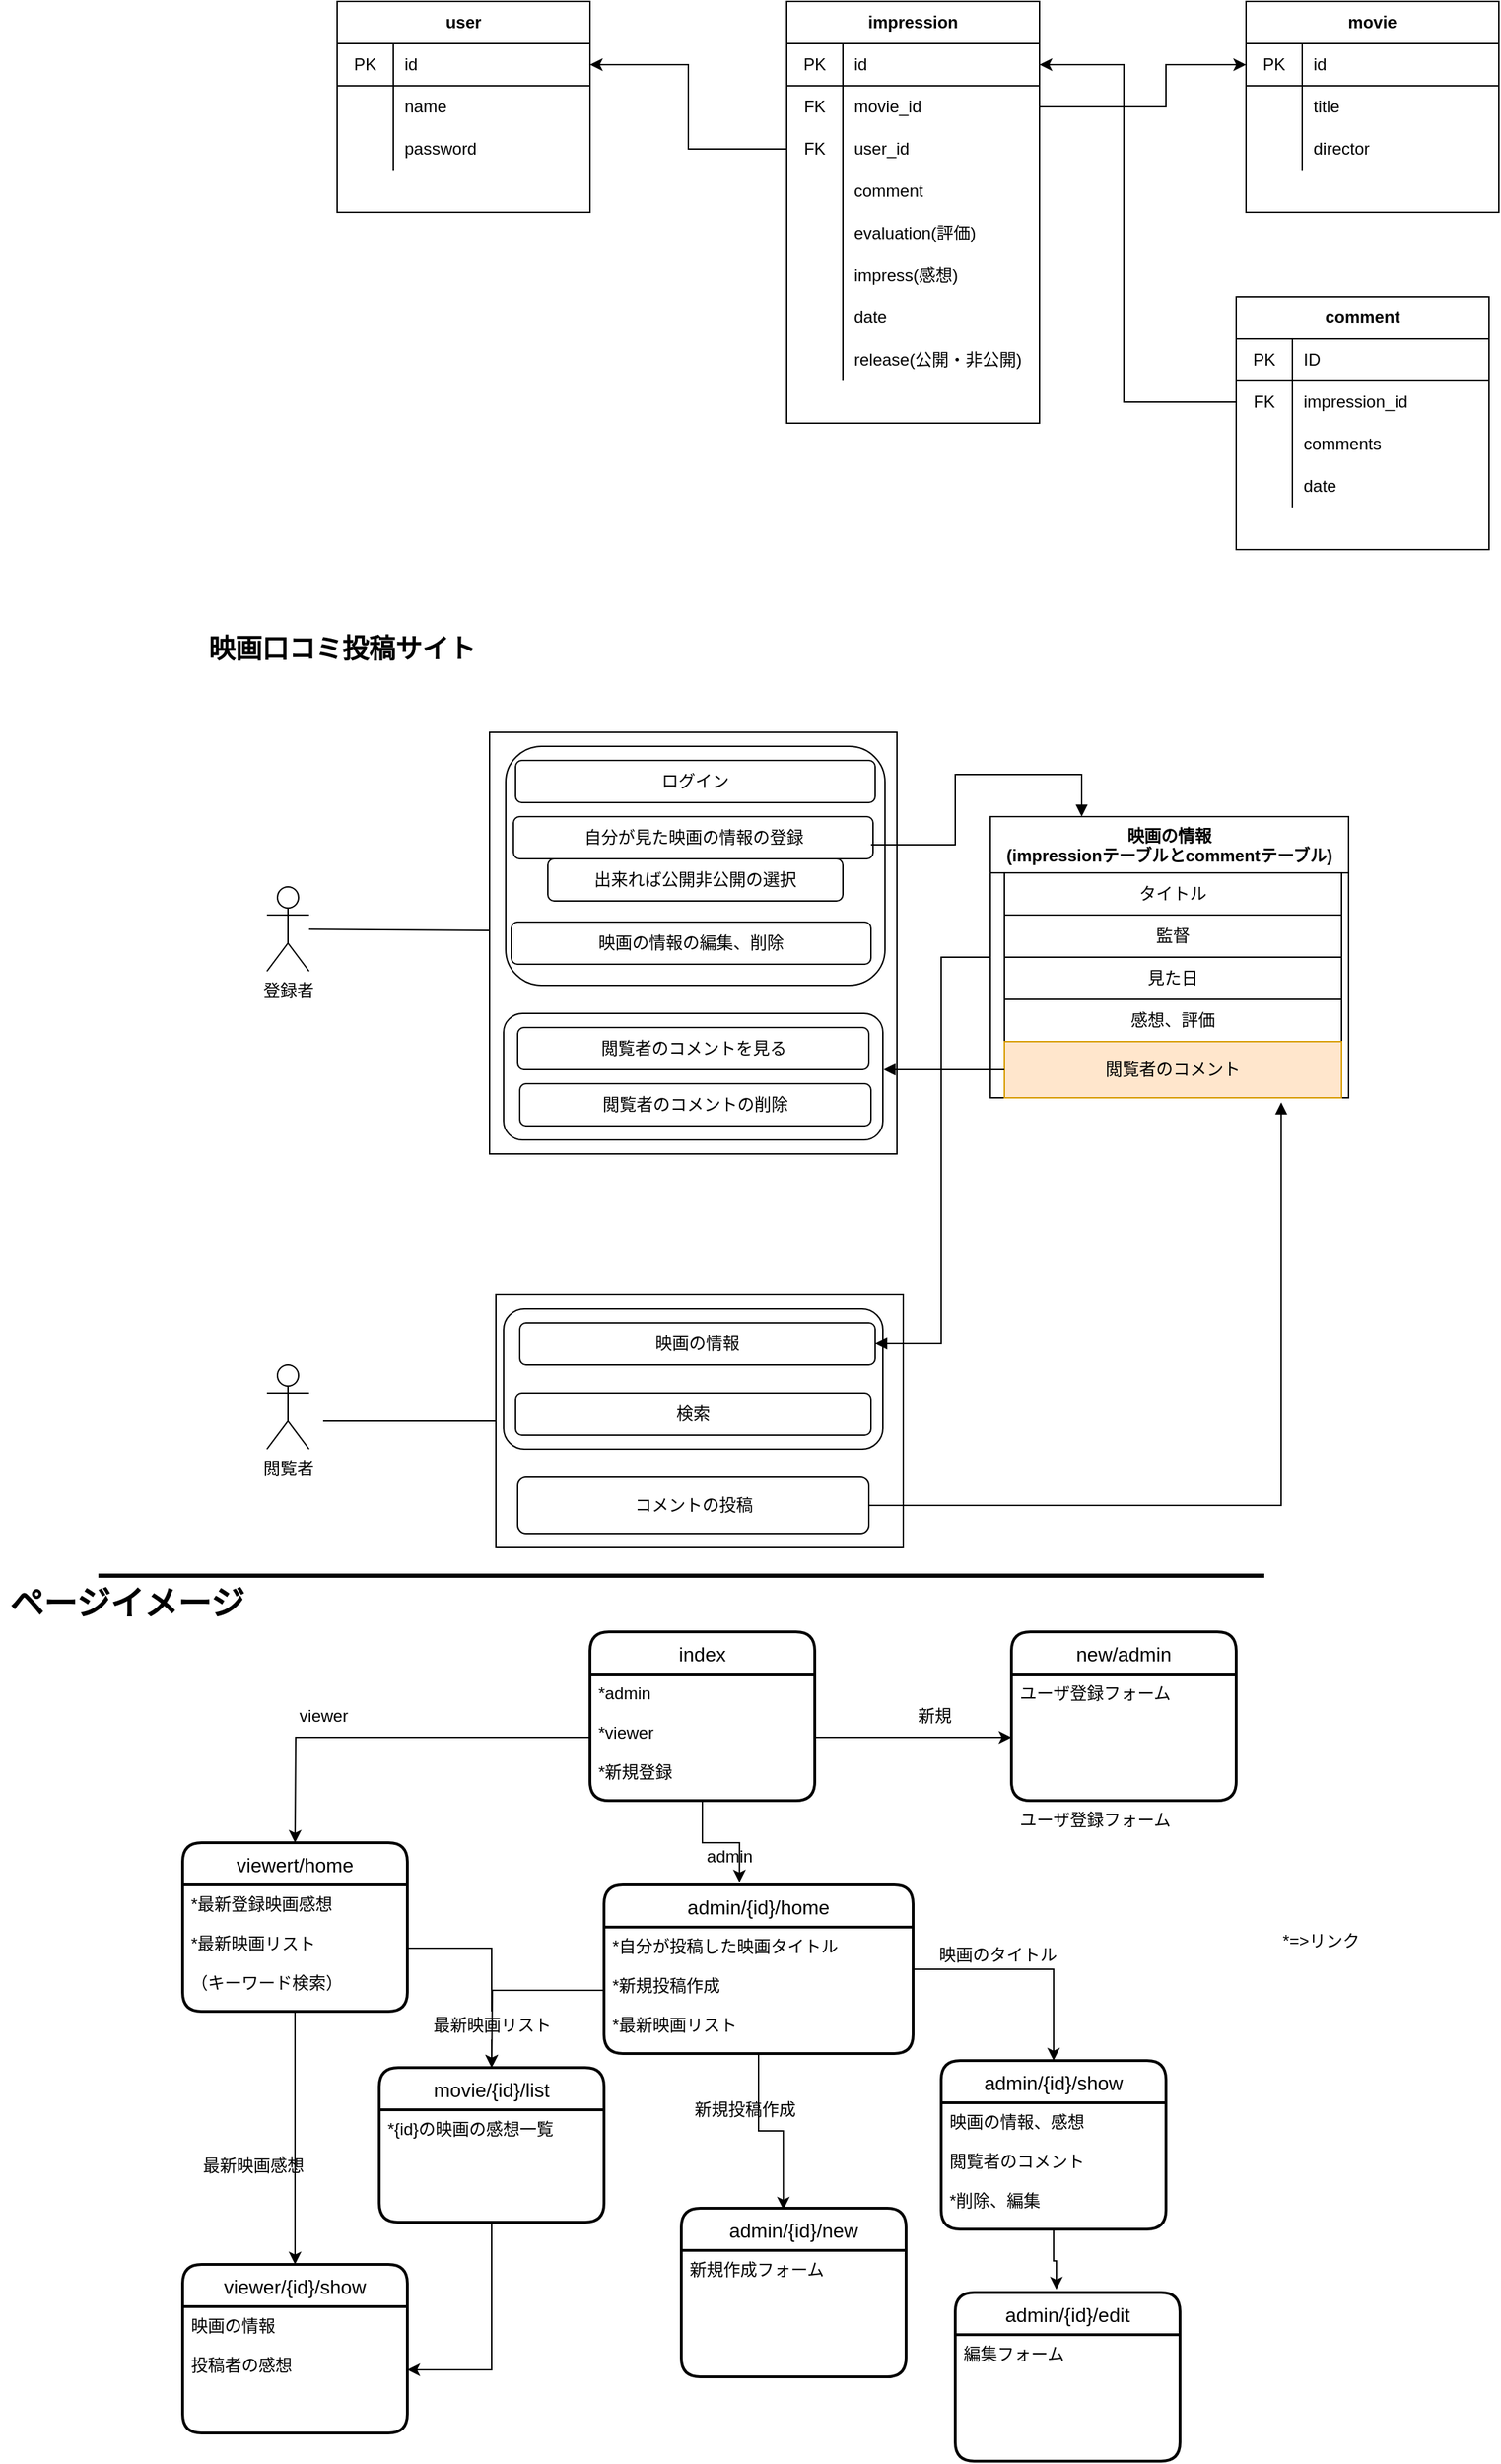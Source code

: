 <mxfile version="14.6.13" type="device"><diagram id="dRJ3aOqDHcmL_pgoyLtb" name="ページ1"><mxGraphModel dx="2314" dy="1913" grid="1" gridSize="17" guides="1" tooltips="1" connect="1" arrows="1" fold="1" page="1" pageScale="1" pageWidth="827" pageHeight="1169" math="0" shadow="0"><root><mxCell id="0"/><mxCell id="1" parent="0"/><mxCell id="r47eQAkNbSDI5EHbXHk8-38" style="edgeStyle=none;rounded=0;orthogonalLoop=1;jettySize=auto;html=1;exitX=0.25;exitY=0;exitDx=0;exitDy=0;endArrow=none;endFill=0;" parent="1" edge="1"><mxGeometry relative="1" as="geometry"><mxPoint x="350" y="280" as="sourcePoint"/><mxPoint x="350" y="280" as="targetPoint"/></mxGeometry></mxCell><mxCell id="r47eQAkNbSDI5EHbXHk8-39" style="edgeStyle=none;rounded=0;orthogonalLoop=1;jettySize=auto;html=1;entryX=0;entryY=0.47;entryDx=0;entryDy=0;entryPerimeter=0;endArrow=none;endFill=0;" parent="1" source="r47eQAkNbSDI5EHbXHk8-40" target="r47eQAkNbSDI5EHbXHk8-41" edge="1"><mxGeometry relative="1" as="geometry"/></mxCell><mxCell id="r47eQAkNbSDI5EHbXHk8-40" value="登録者" style="shape=umlActor;verticalLabelPosition=bottom;verticalAlign=top;html=1;outlineConnect=0;" parent="1" vertex="1"><mxGeometry x="120" y="-490" width="30" height="60" as="geometry"/></mxCell><mxCell id="r47eQAkNbSDI5EHbXHk8-41" value="" style="rounded=0;whiteSpace=wrap;html=1;" parent="1" vertex="1"><mxGeometry x="278.5" y="-600" width="290" height="300" as="geometry"/></mxCell><mxCell id="r47eQAkNbSDI5EHbXHk8-42" value="" style="rounded=1;whiteSpace=wrap;html=1;" parent="1" vertex="1"><mxGeometry x="290" y="-590" width="270" height="170" as="geometry"/></mxCell><mxCell id="r47eQAkNbSDI5EHbXHk8-43" value="ログイン" style="rounded=1;whiteSpace=wrap;html=1;" parent="1" vertex="1"><mxGeometry x="297" y="-580" width="256" height="30" as="geometry"/></mxCell><mxCell id="r47eQAkNbSDI5EHbXHk8-44" value="自分が見た映画の情報の登録" style="rounded=1;whiteSpace=wrap;html=1;" parent="1" vertex="1"><mxGeometry x="295.5" y="-540" width="256" height="30" as="geometry"/></mxCell><mxCell id="r47eQAkNbSDI5EHbXHk8-45" value="映画の情報の編集、削除" style="rounded=1;whiteSpace=wrap;html=1;" parent="1" vertex="1"><mxGeometry x="294" y="-465" width="256" height="30" as="geometry"/></mxCell><mxCell id="r47eQAkNbSDI5EHbXHk8-46" value="" style="rounded=1;whiteSpace=wrap;html=1;" parent="1" vertex="1"><mxGeometry x="288.5" y="-400" width="270" height="90" as="geometry"/></mxCell><mxCell id="r47eQAkNbSDI5EHbXHk8-47" value="閲覧者のコメントを見る" style="rounded=1;whiteSpace=wrap;html=1;" parent="1" vertex="1"><mxGeometry x="298.5" y="-390" width="250" height="30" as="geometry"/></mxCell><mxCell id="r47eQAkNbSDI5EHbXHk8-48" value="閲覧者のコメントの削除" style="rounded=1;whiteSpace=wrap;html=1;" parent="1" vertex="1"><mxGeometry x="300" y="-350" width="250" height="30" as="geometry"/></mxCell><mxCell id="r47eQAkNbSDI5EHbXHk8-49" value="&lt;span&gt;出来れば公開非公開の選択&lt;/span&gt;" style="rounded=1;whiteSpace=wrap;html=1;" parent="1" vertex="1"><mxGeometry x="320" y="-510" width="210" height="30" as="geometry"/></mxCell><mxCell id="r47eQAkNbSDI5EHbXHk8-50" value="閲覧者" style="shape=umlActor;verticalLabelPosition=bottom;verticalAlign=top;html=1;outlineConnect=0;" parent="1" vertex="1"><mxGeometry x="120" y="-150" width="30" height="60" as="geometry"/></mxCell><mxCell id="r47eQAkNbSDI5EHbXHk8-51" style="edgeStyle=none;rounded=0;orthogonalLoop=1;jettySize=auto;html=1;endArrow=none;endFill=0;" parent="1" source="r47eQAkNbSDI5EHbXHk8-52" edge="1"><mxGeometry relative="1" as="geometry"><mxPoint x="160" y="-110" as="targetPoint"/></mxGeometry></mxCell><mxCell id="r47eQAkNbSDI5EHbXHk8-52" value="" style="rounded=0;whiteSpace=wrap;html=1;" parent="1" vertex="1"><mxGeometry x="283" y="-200" width="290" height="180" as="geometry"/></mxCell><mxCell id="r47eQAkNbSDI5EHbXHk8-53" value="" style="rounded=1;whiteSpace=wrap;html=1;" parent="1" vertex="1"><mxGeometry x="288.5" y="-190" width="270" height="100" as="geometry"/></mxCell><mxCell id="r47eQAkNbSDI5EHbXHk8-54" value="映画の情報" style="rounded=1;whiteSpace=wrap;html=1;" parent="1" vertex="1"><mxGeometry x="300" y="-180" width="253" height="30" as="geometry"/></mxCell><mxCell id="r47eQAkNbSDI5EHbXHk8-55" value="検索" style="rounded=1;whiteSpace=wrap;html=1;" parent="1" vertex="1"><mxGeometry x="297" y="-130" width="253" height="30" as="geometry"/></mxCell><mxCell id="r47eQAkNbSDI5EHbXHk8-56" style="edgeStyle=orthogonalEdgeStyle;rounded=0;orthogonalLoop=1;jettySize=auto;html=1;entryX=0.821;entryY=1.08;entryDx=0;entryDy=0;entryPerimeter=0;endArrow=block;endFill=1;startArrow=none;startFill=0;" parent="1" source="r47eQAkNbSDI5EHbXHk8-57" target="r47eQAkNbSDI5EHbXHk8-66" edge="1"><mxGeometry relative="1" as="geometry"/></mxCell><mxCell id="r47eQAkNbSDI5EHbXHk8-57" value="コメントの投稿" style="rounded=1;whiteSpace=wrap;html=1;" parent="1" vertex="1"><mxGeometry x="298.5" y="-70" width="250" height="40" as="geometry"/></mxCell><mxCell id="r47eQAkNbSDI5EHbXHk8-58" style="edgeStyle=orthogonalEdgeStyle;rounded=0;orthogonalLoop=1;jettySize=auto;html=1;endArrow=none;endFill=0;startArrow=block;startFill=1;" parent="1" source="r47eQAkNbSDI5EHbXHk8-60" edge="1"><mxGeometry relative="1" as="geometry"><mxPoint x="550" y="-520" as="targetPoint"/><Array as="points"><mxPoint x="700" y="-570"/><mxPoint x="610" y="-570"/><mxPoint x="610" y="-520"/></Array></mxGeometry></mxCell><mxCell id="r47eQAkNbSDI5EHbXHk8-59" style="edgeStyle=orthogonalEdgeStyle;rounded=0;orthogonalLoop=1;jettySize=auto;html=1;entryX=1;entryY=0.5;entryDx=0;entryDy=0;endArrow=block;endFill=1;" parent="1" source="r47eQAkNbSDI5EHbXHk8-60" target="r47eQAkNbSDI5EHbXHk8-54" edge="1"><mxGeometry relative="1" as="geometry"><Array as="points"><mxPoint x="600" y="-440"/><mxPoint x="600" y="-165"/></Array></mxGeometry></mxCell><mxCell id="r47eQAkNbSDI5EHbXHk8-60" value="映画の情報&#10;(impressionテーブルとcommentテーブル)" style="swimlane;startSize=40;" parent="1" vertex="1"><mxGeometry x="635" y="-540" width="255" height="200" as="geometry"/></mxCell><mxCell id="r47eQAkNbSDI5EHbXHk8-61" value="監督" style="whiteSpace=wrap;html=1;" parent="r47eQAkNbSDI5EHbXHk8-60" vertex="1"><mxGeometry x="10" y="70" width="240" height="30" as="geometry"/></mxCell><mxCell id="r47eQAkNbSDI5EHbXHk8-62" value="見た日" style="whiteSpace=wrap;html=1;" parent="r47eQAkNbSDI5EHbXHk8-60" vertex="1"><mxGeometry x="10" y="100" width="240" height="30" as="geometry"/></mxCell><mxCell id="r47eQAkNbSDI5EHbXHk8-63" value="感想、評価" style="whiteSpace=wrap;html=1;" parent="r47eQAkNbSDI5EHbXHk8-60" vertex="1"><mxGeometry x="10" y="130" width="240" height="30" as="geometry"/></mxCell><mxCell id="r47eQAkNbSDI5EHbXHk8-64" value="タイトル" style="whiteSpace=wrap;html=1;" parent="r47eQAkNbSDI5EHbXHk8-60" vertex="1"><mxGeometry x="10" y="40" width="240" height="30" as="geometry"/></mxCell><mxCell id="r47eQAkNbSDI5EHbXHk8-65" value="" style="edgeStyle=none;rounded=0;orthogonalLoop=1;jettySize=auto;html=1;endArrow=none;endFill=0;" parent="r47eQAkNbSDI5EHbXHk8-60" source="r47eQAkNbSDI5EHbXHk8-64" target="r47eQAkNbSDI5EHbXHk8-61" edge="1"><mxGeometry relative="1" as="geometry"/></mxCell><mxCell id="r47eQAkNbSDI5EHbXHk8-66" value="閲覧者のコメント" style="whiteSpace=wrap;html=1;fillColor=#ffe6cc;strokeColor=#d79b00;" parent="r47eQAkNbSDI5EHbXHk8-60" vertex="1"><mxGeometry x="10" y="160" width="240" height="40" as="geometry"/></mxCell><mxCell id="r47eQAkNbSDI5EHbXHk8-67" style="edgeStyle=orthogonalEdgeStyle;rounded=0;orthogonalLoop=1;jettySize=auto;html=1;startArrow=none;startFill=0;endArrow=block;endFill=1;" parent="1" source="r47eQAkNbSDI5EHbXHk8-66" edge="1"><mxGeometry relative="1" as="geometry"><mxPoint x="559" y="-360" as="targetPoint"/></mxGeometry></mxCell><mxCell id="r47eQAkNbSDI5EHbXHk8-68" value="new/admin" style="swimlane;childLayout=stackLayout;horizontal=1;startSize=30;horizontalStack=0;rounded=1;fontSize=14;fontStyle=0;strokeWidth=2;resizeParent=0;resizeLast=1;shadow=0;dashed=0;align=center;" parent="1" vertex="1"><mxGeometry x="650" y="40" width="160" height="120" as="geometry"/></mxCell><mxCell id="r47eQAkNbSDI5EHbXHk8-69" value="ユーザ登録フォーム" style="align=left;strokeColor=none;fillColor=none;spacingLeft=4;fontSize=12;verticalAlign=top;resizable=0;rotatable=0;part=1;" parent="r47eQAkNbSDI5EHbXHk8-68" vertex="1"><mxGeometry y="30" width="160" height="90" as="geometry"/></mxCell><mxCell id="2lnQpMk1WpDT4v6RwgGQ-1" value="ユーザ登録フォーム" style="align=left;strokeColor=none;fillColor=none;spacingLeft=4;fontSize=12;verticalAlign=top;resizable=0;rotatable=0;part=1;" parent="r47eQAkNbSDI5EHbXHk8-68" vertex="1"><mxGeometry y="120" width="160" as="geometry"/></mxCell><mxCell id="r47eQAkNbSDI5EHbXHk8-70" value="index" style="swimlane;childLayout=stackLayout;horizontal=1;startSize=30;horizontalStack=0;rounded=1;fontSize=14;fontStyle=0;strokeWidth=2;resizeParent=0;resizeLast=1;shadow=0;dashed=0;align=center;" parent="1" vertex="1"><mxGeometry x="350" y="40" width="160" height="120" as="geometry"/></mxCell><mxCell id="r47eQAkNbSDI5EHbXHk8-71" value="*admin&#10;&#10;*viewer&#10;&#10;*新規登録" style="align=left;strokeColor=none;fillColor=none;spacingLeft=4;fontSize=12;verticalAlign=top;resizable=0;rotatable=0;part=1;" parent="r47eQAkNbSDI5EHbXHk8-70" vertex="1"><mxGeometry y="30" width="160" height="90" as="geometry"/></mxCell><mxCell id="r47eQAkNbSDI5EHbXHk8-72" value="viewert/home" style="swimlane;childLayout=stackLayout;horizontal=1;startSize=30;horizontalStack=0;rounded=1;fontSize=14;fontStyle=0;strokeWidth=2;resizeParent=0;resizeLast=1;shadow=0;dashed=0;align=center;" parent="1" vertex="1"><mxGeometry x="60" y="190" width="160" height="120" as="geometry"/></mxCell><mxCell id="r47eQAkNbSDI5EHbXHk8-73" value="*最新登録映画感想&#10;&#10;*最新映画リスト&#10;&#10;（キーワード検索）" style="align=left;strokeColor=none;fillColor=none;spacingLeft=4;fontSize=12;verticalAlign=top;resizable=0;rotatable=0;part=1;" parent="r47eQAkNbSDI5EHbXHk8-72" vertex="1"><mxGeometry y="30" width="160" height="90" as="geometry"/></mxCell><mxCell id="r47eQAkNbSDI5EHbXHk8-74" style="edgeStyle=orthogonalEdgeStyle;rounded=0;orthogonalLoop=1;jettySize=auto;html=1;" parent="1" source="r47eQAkNbSDI5EHbXHk8-75" target="r47eQAkNbSDI5EHbXHk8-89" edge="1"><mxGeometry relative="1" as="geometry"/></mxCell><mxCell id="r47eQAkNbSDI5EHbXHk8-75" value="admin/{id}/home" style="swimlane;childLayout=stackLayout;horizontal=1;startSize=30;horizontalStack=0;rounded=1;fontSize=14;fontStyle=0;strokeWidth=2;resizeParent=0;resizeLast=1;shadow=0;dashed=0;align=center;" parent="1" vertex="1"><mxGeometry x="360" y="220" width="220" height="120" as="geometry"/></mxCell><mxCell id="r47eQAkNbSDI5EHbXHk8-76" value="*自分が投稿した映画タイトル&#10;&#10;*新規投稿作成&#10;&#10;*最新映画リスト" style="align=left;strokeColor=none;fillColor=none;spacingLeft=4;fontSize=12;verticalAlign=top;resizable=0;rotatable=0;part=1;" parent="r47eQAkNbSDI5EHbXHk8-75" vertex="1"><mxGeometry y="30" width="220" height="90" as="geometry"/></mxCell><mxCell id="r47eQAkNbSDI5EHbXHk8-77" style="edgeStyle=orthogonalEdgeStyle;rounded=0;orthogonalLoop=1;jettySize=auto;html=1;" parent="1" source="r47eQAkNbSDI5EHbXHk8-71" edge="1"><mxGeometry relative="1" as="geometry"><mxPoint x="140" y="190" as="targetPoint"/></mxGeometry></mxCell><mxCell id="r47eQAkNbSDI5EHbXHk8-78" value="viewer" style="text;html=1;align=center;verticalAlign=middle;resizable=0;points=[];autosize=1;strokeColor=none;" parent="1" vertex="1"><mxGeometry x="135" y="90" width="50" height="20" as="geometry"/></mxCell><mxCell id="r47eQAkNbSDI5EHbXHk8-79" style="edgeStyle=orthogonalEdgeStyle;rounded=0;orthogonalLoop=1;jettySize=auto;html=1;entryX=0.438;entryY=-0.015;entryDx=0;entryDy=0;entryPerimeter=0;" parent="1" source="r47eQAkNbSDI5EHbXHk8-71" target="r47eQAkNbSDI5EHbXHk8-75" edge="1"><mxGeometry relative="1" as="geometry"/></mxCell><mxCell id="r47eQAkNbSDI5EHbXHk8-80" value="admin" style="text;html=1;align=center;verticalAlign=middle;resizable=0;points=[];autosize=1;strokeColor=none;" parent="1" vertex="1"><mxGeometry x="424" y="190" width="50" height="20" as="geometry"/></mxCell><mxCell id="r47eQAkNbSDI5EHbXHk8-81" style="edgeStyle=orthogonalEdgeStyle;rounded=0;orthogonalLoop=1;jettySize=auto;html=1;entryX=0;entryY=0.5;entryDx=0;entryDy=0;" parent="1" source="r47eQAkNbSDI5EHbXHk8-71" target="r47eQAkNbSDI5EHbXHk8-69" edge="1"><mxGeometry relative="1" as="geometry"/></mxCell><mxCell id="r47eQAkNbSDI5EHbXHk8-82" value="新規" style="text;html=1;align=center;verticalAlign=middle;resizable=0;points=[];autosize=1;strokeColor=none;" parent="1" vertex="1"><mxGeometry x="575" y="90" width="40" height="20" as="geometry"/></mxCell><mxCell id="r47eQAkNbSDI5EHbXHk8-83" value="movie/{id}/list" style="swimlane;childLayout=stackLayout;horizontal=1;startSize=30;horizontalStack=0;rounded=1;fontSize=14;fontStyle=0;strokeWidth=2;resizeParent=0;resizeLast=1;shadow=0;dashed=0;align=center;" parent="1" vertex="1"><mxGeometry x="200" y="350" width="160" height="110" as="geometry"/></mxCell><mxCell id="r47eQAkNbSDI5EHbXHk8-84" value="*{id}の映画の感想一覧" style="align=left;strokeColor=none;fillColor=none;spacingLeft=4;fontSize=12;verticalAlign=top;resizable=0;rotatable=0;part=1;" parent="r47eQAkNbSDI5EHbXHk8-83" vertex="1"><mxGeometry y="30" width="160" height="80" as="geometry"/></mxCell><mxCell id="r47eQAkNbSDI5EHbXHk8-85" style="edgeStyle=orthogonalEdgeStyle;rounded=0;orthogonalLoop=1;jettySize=auto;html=1;entryX=0.5;entryY=0;entryDx=0;entryDy=0;startArrow=none;" parent="1" source="r47eQAkNbSDI5EHbXHk8-87" target="r47eQAkNbSDI5EHbXHk8-83" edge="1"><mxGeometry relative="1" as="geometry"/></mxCell><mxCell id="r47eQAkNbSDI5EHbXHk8-86" style="edgeStyle=orthogonalEdgeStyle;rounded=0;orthogonalLoop=1;jettySize=auto;html=1;" parent="1" source="r47eQAkNbSDI5EHbXHk8-76" edge="1"><mxGeometry relative="1" as="geometry"><mxPoint x="280" y="350" as="targetPoint"/></mxGeometry></mxCell><mxCell id="r47eQAkNbSDI5EHbXHk8-87" value="最新映画リスト" style="text;html=1;align=center;verticalAlign=middle;resizable=0;points=[];autosize=1;strokeColor=none;" parent="1" vertex="1"><mxGeometry x="230" y="310" width="100" height="20" as="geometry"/></mxCell><mxCell id="r47eQAkNbSDI5EHbXHk8-88" value="" style="edgeStyle=orthogonalEdgeStyle;rounded=0;orthogonalLoop=1;jettySize=auto;html=1;entryX=0.5;entryY=0;entryDx=0;entryDy=0;endArrow=none;" parent="1" source="r47eQAkNbSDI5EHbXHk8-73" target="r47eQAkNbSDI5EHbXHk8-87" edge="1"><mxGeometry relative="1" as="geometry"><mxPoint x="140" y="310" as="sourcePoint"/><mxPoint x="280" y="350" as="targetPoint"/></mxGeometry></mxCell><mxCell id="r47eQAkNbSDI5EHbXHk8-89" value="admin/{id}/show" style="swimlane;childLayout=stackLayout;horizontal=1;startSize=30;horizontalStack=0;rounded=1;fontSize=14;fontStyle=0;strokeWidth=2;resizeParent=0;resizeLast=1;shadow=0;dashed=0;align=center;" parent="1" vertex="1"><mxGeometry x="600" y="345" width="160" height="120" as="geometry"/></mxCell><mxCell id="r47eQAkNbSDI5EHbXHk8-90" value="映画の情報、感想&#10;&#10;閲覧者のコメント&#10;&#10;*削除、編集" style="align=left;strokeColor=none;fillColor=none;spacingLeft=4;fontSize=12;verticalAlign=top;resizable=0;rotatable=0;part=1;" parent="r47eQAkNbSDI5EHbXHk8-89" vertex="1"><mxGeometry y="30" width="160" height="90" as="geometry"/></mxCell><mxCell id="r47eQAkNbSDI5EHbXHk8-91" style="edgeStyle=orthogonalEdgeStyle;rounded=0;orthogonalLoop=1;jettySize=auto;html=1;entryX=0.45;entryY=-0.018;entryDx=0;entryDy=0;entryPerimeter=0;" parent="1" source="r47eQAkNbSDI5EHbXHk8-90" target="r47eQAkNbSDI5EHbXHk8-92" edge="1"><mxGeometry relative="1" as="geometry"><mxPoint x="750" y="510" as="targetPoint"/></mxGeometry></mxCell><mxCell id="r47eQAkNbSDI5EHbXHk8-92" value="admin/{id}/edit" style="swimlane;childLayout=stackLayout;horizontal=1;startSize=30;horizontalStack=0;rounded=1;fontSize=14;fontStyle=0;strokeWidth=2;resizeParent=0;resizeLast=1;shadow=0;dashed=0;align=center;" parent="1" vertex="1"><mxGeometry x="610" y="510" width="160" height="120" as="geometry"/></mxCell><mxCell id="r47eQAkNbSDI5EHbXHk8-93" value="編集フォーム" style="align=left;strokeColor=none;fillColor=none;spacingLeft=4;fontSize=12;verticalAlign=top;resizable=0;rotatable=0;part=1;" parent="r47eQAkNbSDI5EHbXHk8-92" vertex="1"><mxGeometry y="30" width="160" height="90" as="geometry"/></mxCell><mxCell id="r47eQAkNbSDI5EHbXHk8-94" value="映画のタイトル" style="text;html=1;align=center;verticalAlign=middle;resizable=0;points=[];autosize=1;strokeColor=none;" parent="1" vertex="1"><mxGeometry x="590" y="260" width="100" height="20" as="geometry"/></mxCell><mxCell id="r47eQAkNbSDI5EHbXHk8-95" value="admin/{id}/new" style="swimlane;childLayout=stackLayout;horizontal=1;startSize=30;horizontalStack=0;rounded=1;fontSize=14;fontStyle=0;strokeWidth=2;resizeParent=0;resizeLast=1;shadow=0;dashed=0;align=center;" parent="1" vertex="1"><mxGeometry x="415" y="450" width="160" height="120" as="geometry"/></mxCell><mxCell id="r47eQAkNbSDI5EHbXHk8-96" value="新規作成フォーム" style="align=left;strokeColor=none;fillColor=none;spacingLeft=4;fontSize=12;verticalAlign=top;resizable=0;rotatable=0;part=1;" parent="r47eQAkNbSDI5EHbXHk8-95" vertex="1"><mxGeometry y="30" width="160" height="90" as="geometry"/></mxCell><mxCell id="r47eQAkNbSDI5EHbXHk8-97" style="edgeStyle=orthogonalEdgeStyle;rounded=0;orthogonalLoop=1;jettySize=auto;html=1;entryX=0.454;entryY=0.008;entryDx=0;entryDy=0;entryPerimeter=0;" parent="1" source="r47eQAkNbSDI5EHbXHk8-76" target="r47eQAkNbSDI5EHbXHk8-95" edge="1"><mxGeometry relative="1" as="geometry"/></mxCell><mxCell id="r47eQAkNbSDI5EHbXHk8-98" value="viewer/{id}/show" style="swimlane;childLayout=stackLayout;horizontal=1;startSize=30;horizontalStack=0;rounded=1;fontSize=14;fontStyle=0;strokeWidth=2;resizeParent=0;resizeLast=1;shadow=0;dashed=0;align=center;" parent="1" vertex="1"><mxGeometry x="60" y="490" width="160" height="120" as="geometry"/></mxCell><mxCell id="r47eQAkNbSDI5EHbXHk8-99" value="映画の情報&#10;&#10;投稿者の感想" style="align=left;strokeColor=none;fillColor=none;spacingLeft=4;fontSize=12;verticalAlign=top;resizable=0;rotatable=0;part=1;" parent="r47eQAkNbSDI5EHbXHk8-98" vertex="1"><mxGeometry y="30" width="160" height="90" as="geometry"/></mxCell><mxCell id="r47eQAkNbSDI5EHbXHk8-100" style="edgeStyle=orthogonalEdgeStyle;rounded=0;orthogonalLoop=1;jettySize=auto;html=1;" parent="1" source="r47eQAkNbSDI5EHbXHk8-73" target="r47eQAkNbSDI5EHbXHk8-98" edge="1"><mxGeometry relative="1" as="geometry"/></mxCell><mxCell id="r47eQAkNbSDI5EHbXHk8-101" value="最新映画感想" style="text;html=1;align=center;verticalAlign=middle;resizable=0;points=[];autosize=1;strokeColor=none;" parent="1" vertex="1"><mxGeometry x="65" y="410" width="90" height="20" as="geometry"/></mxCell><mxCell id="r47eQAkNbSDI5EHbXHk8-102" value="新規投稿作成" style="text;html=1;align=center;verticalAlign=middle;resizable=0;points=[];autosize=1;strokeColor=none;" parent="1" vertex="1"><mxGeometry x="415" y="370" width="90" height="20" as="geometry"/></mxCell><mxCell id="r47eQAkNbSDI5EHbXHk8-103" style="edgeStyle=orthogonalEdgeStyle;rounded=0;orthogonalLoop=1;jettySize=auto;html=1;entryX=1;entryY=0.5;entryDx=0;entryDy=0;" parent="1" source="r47eQAkNbSDI5EHbXHk8-84" target="r47eQAkNbSDI5EHbXHk8-99" edge="1"><mxGeometry relative="1" as="geometry"/></mxCell><mxCell id="r47eQAkNbSDI5EHbXHk8-104" value="" style="endArrow=none;html=1;strokeWidth=3;" parent="1" edge="1"><mxGeometry width="50" height="50" relative="1" as="geometry"><mxPoint as="sourcePoint"/><mxPoint x="830" as="targetPoint"/></mxGeometry></mxCell><mxCell id="r47eQAkNbSDI5EHbXHk8-105" value="&lt;h1&gt;ページイメージ&lt;/h1&gt;" style="text;html=1;align=center;verticalAlign=middle;resizable=0;points=[];autosize=1;strokeColor=none;" parent="1" vertex="1"><mxGeometry x="-70" y="-5" width="180" height="50" as="geometry"/></mxCell><mxCell id="r47eQAkNbSDI5EHbXHk8-106" value="*=&amp;gt;リンク" style="text;html=1;align=center;verticalAlign=middle;resizable=0;points=[];autosize=1;strokeColor=none;" parent="1" vertex="1"><mxGeometry x="835" y="250" width="70" height="20" as="geometry"/></mxCell><mxCell id="r47eQAkNbSDI5EHbXHk8-107" value="user" style="shape=table;html=1;whiteSpace=wrap;startSize=30;container=1;collapsible=0;childLayout=tableLayout;fixedRows=1;rowLines=0;fontStyle=1;align=center;" parent="1" vertex="1"><mxGeometry x="170" y="-1120" width="180" height="150" as="geometry"/></mxCell><mxCell id="r47eQAkNbSDI5EHbXHk8-108" value="" style="shape=partialRectangle;html=1;whiteSpace=wrap;collapsible=0;dropTarget=0;pointerEvents=0;fillColor=none;top=0;left=0;bottom=1;right=0;points=[[0,0.5],[1,0.5]];portConstraint=eastwest;" parent="r47eQAkNbSDI5EHbXHk8-107" vertex="1"><mxGeometry y="30" width="180" height="30" as="geometry"/></mxCell><mxCell id="r47eQAkNbSDI5EHbXHk8-109" value="PK" style="shape=partialRectangle;html=1;whiteSpace=wrap;connectable=0;fillColor=none;top=0;left=0;bottom=0;right=0;overflow=hidden;" parent="r47eQAkNbSDI5EHbXHk8-108" vertex="1"><mxGeometry width="40" height="30" as="geometry"/></mxCell><mxCell id="r47eQAkNbSDI5EHbXHk8-110" value="id" style="shape=partialRectangle;html=1;whiteSpace=wrap;connectable=0;fillColor=none;top=0;left=0;bottom=0;right=0;align=left;spacingLeft=6;overflow=hidden;" parent="r47eQAkNbSDI5EHbXHk8-108" vertex="1"><mxGeometry x="40" width="140" height="30" as="geometry"/></mxCell><mxCell id="r47eQAkNbSDI5EHbXHk8-111" value="" style="shape=partialRectangle;html=1;whiteSpace=wrap;collapsible=0;dropTarget=0;pointerEvents=0;fillColor=none;top=0;left=0;bottom=0;right=0;points=[[0,0.5],[1,0.5]];portConstraint=eastwest;" parent="r47eQAkNbSDI5EHbXHk8-107" vertex="1"><mxGeometry y="60" width="180" height="30" as="geometry"/></mxCell><mxCell id="r47eQAkNbSDI5EHbXHk8-112" value="" style="shape=partialRectangle;html=1;whiteSpace=wrap;connectable=0;fillColor=none;top=0;left=0;bottom=0;right=0;overflow=hidden;" parent="r47eQAkNbSDI5EHbXHk8-111" vertex="1"><mxGeometry width="40" height="30" as="geometry"/></mxCell><mxCell id="r47eQAkNbSDI5EHbXHk8-113" value="name" style="shape=partialRectangle;html=1;whiteSpace=wrap;connectable=0;fillColor=none;top=0;left=0;bottom=0;right=0;align=left;spacingLeft=6;overflow=hidden;" parent="r47eQAkNbSDI5EHbXHk8-111" vertex="1"><mxGeometry x="40" width="140" height="30" as="geometry"/></mxCell><mxCell id="r47eQAkNbSDI5EHbXHk8-114" value="" style="shape=partialRectangle;html=1;whiteSpace=wrap;collapsible=0;dropTarget=0;pointerEvents=0;fillColor=none;top=0;left=0;bottom=0;right=0;points=[[0,0.5],[1,0.5]];portConstraint=eastwest;" parent="r47eQAkNbSDI5EHbXHk8-107" vertex="1"><mxGeometry y="90" width="180" height="30" as="geometry"/></mxCell><mxCell id="r47eQAkNbSDI5EHbXHk8-115" value="" style="shape=partialRectangle;html=1;whiteSpace=wrap;connectable=0;fillColor=none;top=0;left=0;bottom=0;right=0;overflow=hidden;" parent="r47eQAkNbSDI5EHbXHk8-114" vertex="1"><mxGeometry width="40" height="30" as="geometry"/></mxCell><mxCell id="r47eQAkNbSDI5EHbXHk8-116" value="password" style="shape=partialRectangle;html=1;whiteSpace=wrap;connectable=0;fillColor=none;top=0;left=0;bottom=0;right=0;align=left;spacingLeft=6;overflow=hidden;" parent="r47eQAkNbSDI5EHbXHk8-114" vertex="1"><mxGeometry x="40" width="140" height="30" as="geometry"/></mxCell><mxCell id="r47eQAkNbSDI5EHbXHk8-117" value="impression" style="shape=table;html=1;whiteSpace=wrap;startSize=30;container=1;collapsible=0;childLayout=tableLayout;fixedRows=1;rowLines=0;fontStyle=1;align=center;" parent="1" vertex="1"><mxGeometry x="490" y="-1120" width="180" height="300" as="geometry"/></mxCell><mxCell id="r47eQAkNbSDI5EHbXHk8-118" value="" style="shape=partialRectangle;html=1;whiteSpace=wrap;collapsible=0;dropTarget=0;pointerEvents=0;fillColor=none;top=0;left=0;bottom=1;right=0;points=[[0,0.5],[1,0.5]];portConstraint=eastwest;" parent="r47eQAkNbSDI5EHbXHk8-117" vertex="1"><mxGeometry y="30" width="180" height="30" as="geometry"/></mxCell><mxCell id="r47eQAkNbSDI5EHbXHk8-119" value="PK" style="shape=partialRectangle;html=1;whiteSpace=wrap;connectable=0;fillColor=none;top=0;left=0;bottom=0;right=0;overflow=hidden;" parent="r47eQAkNbSDI5EHbXHk8-118" vertex="1"><mxGeometry width="40" height="30" as="geometry"/></mxCell><mxCell id="r47eQAkNbSDI5EHbXHk8-120" value="id" style="shape=partialRectangle;html=1;whiteSpace=wrap;connectable=0;fillColor=none;top=0;left=0;bottom=0;right=0;align=left;spacingLeft=6;overflow=hidden;" parent="r47eQAkNbSDI5EHbXHk8-118" vertex="1"><mxGeometry x="40" width="140" height="30" as="geometry"/></mxCell><mxCell id="r47eQAkNbSDI5EHbXHk8-121" value="" style="shape=partialRectangle;html=1;whiteSpace=wrap;collapsible=0;dropTarget=0;pointerEvents=0;fillColor=none;top=0;left=0;bottom=0;right=0;points=[[0,0.5],[1,0.5]];portConstraint=eastwest;" parent="r47eQAkNbSDI5EHbXHk8-117" vertex="1"><mxGeometry y="60" width="180" height="30" as="geometry"/></mxCell><mxCell id="r47eQAkNbSDI5EHbXHk8-122" value="FK" style="shape=partialRectangle;html=1;whiteSpace=wrap;connectable=0;fillColor=none;top=0;left=0;bottom=0;right=0;overflow=hidden;" parent="r47eQAkNbSDI5EHbXHk8-121" vertex="1"><mxGeometry width="40" height="30" as="geometry"/></mxCell><mxCell id="r47eQAkNbSDI5EHbXHk8-123" value="movie_id" style="shape=partialRectangle;html=1;whiteSpace=wrap;connectable=0;fillColor=none;top=0;left=0;bottom=0;right=0;align=left;spacingLeft=6;overflow=hidden;" parent="r47eQAkNbSDI5EHbXHk8-121" vertex="1"><mxGeometry x="40" width="140" height="30" as="geometry"/></mxCell><mxCell id="r47eQAkNbSDI5EHbXHk8-124" value="" style="shape=partialRectangle;html=1;whiteSpace=wrap;collapsible=0;dropTarget=0;pointerEvents=0;fillColor=none;top=0;left=0;bottom=0;right=0;points=[[0,0.5],[1,0.5]];portConstraint=eastwest;" parent="r47eQAkNbSDI5EHbXHk8-117" vertex="1"><mxGeometry y="90" width="180" height="30" as="geometry"/></mxCell><mxCell id="r47eQAkNbSDI5EHbXHk8-125" value="FK" style="shape=partialRectangle;html=1;whiteSpace=wrap;connectable=0;fillColor=none;top=0;left=0;bottom=0;right=0;overflow=hidden;" parent="r47eQAkNbSDI5EHbXHk8-124" vertex="1"><mxGeometry width="40" height="30" as="geometry"/></mxCell><mxCell id="r47eQAkNbSDI5EHbXHk8-126" value="user_id" style="shape=partialRectangle;html=1;whiteSpace=wrap;connectable=0;fillColor=none;top=0;left=0;bottom=0;right=0;align=left;spacingLeft=6;overflow=hidden;" parent="r47eQAkNbSDI5EHbXHk8-124" vertex="1"><mxGeometry x="40" width="140" height="30" as="geometry"/></mxCell><mxCell id="r47eQAkNbSDI5EHbXHk8-137" value="" style="shape=partialRectangle;html=1;whiteSpace=wrap;collapsible=0;dropTarget=0;pointerEvents=0;fillColor=none;top=0;left=0;bottom=0;right=0;points=[[0,0.5],[1,0.5]];portConstraint=eastwest;" parent="r47eQAkNbSDI5EHbXHk8-117" vertex="1"><mxGeometry y="120" width="180" height="30" as="geometry"/></mxCell><mxCell id="r47eQAkNbSDI5EHbXHk8-138" value="" style="shape=partialRectangle;html=1;whiteSpace=wrap;connectable=0;fillColor=none;top=0;left=0;bottom=0;right=0;overflow=hidden;" parent="r47eQAkNbSDI5EHbXHk8-137" vertex="1"><mxGeometry width="40" height="30" as="geometry"/></mxCell><mxCell id="r47eQAkNbSDI5EHbXHk8-139" value="comment" style="shape=partialRectangle;html=1;whiteSpace=wrap;connectable=0;fillColor=none;top=0;left=0;bottom=0;right=0;align=left;spacingLeft=6;overflow=hidden;" parent="r47eQAkNbSDI5EHbXHk8-137" vertex="1"><mxGeometry x="40" width="140" height="30" as="geometry"/></mxCell><mxCell id="r47eQAkNbSDI5EHbXHk8-140" value="" style="shape=partialRectangle;html=1;whiteSpace=wrap;collapsible=0;dropTarget=0;pointerEvents=0;fillColor=none;top=0;left=0;bottom=0;right=0;points=[[0,0.5],[1,0.5]];portConstraint=eastwest;" parent="r47eQAkNbSDI5EHbXHk8-117" vertex="1"><mxGeometry y="150" width="180" height="30" as="geometry"/></mxCell><mxCell id="r47eQAkNbSDI5EHbXHk8-141" value="" style="shape=partialRectangle;html=1;whiteSpace=wrap;connectable=0;fillColor=none;top=0;left=0;bottom=0;right=0;overflow=hidden;" parent="r47eQAkNbSDI5EHbXHk8-140" vertex="1"><mxGeometry width="40" height="30" as="geometry"/></mxCell><mxCell id="r47eQAkNbSDI5EHbXHk8-142" value="evaluation(評価)" style="shape=partialRectangle;html=1;whiteSpace=wrap;connectable=0;fillColor=none;top=0;left=0;bottom=0;right=0;align=left;spacingLeft=6;overflow=hidden;" parent="r47eQAkNbSDI5EHbXHk8-140" vertex="1"><mxGeometry x="40" width="140" height="30" as="geometry"/></mxCell><mxCell id="r47eQAkNbSDI5EHbXHk8-143" value="" style="shape=partialRectangle;html=1;whiteSpace=wrap;collapsible=0;dropTarget=0;pointerEvents=0;fillColor=none;top=0;left=0;bottom=0;right=0;points=[[0,0.5],[1,0.5]];portConstraint=eastwest;" parent="r47eQAkNbSDI5EHbXHk8-117" vertex="1"><mxGeometry y="180" width="180" height="30" as="geometry"/></mxCell><mxCell id="r47eQAkNbSDI5EHbXHk8-144" value="" style="shape=partialRectangle;html=1;whiteSpace=wrap;connectable=0;fillColor=none;top=0;left=0;bottom=0;right=0;overflow=hidden;" parent="r47eQAkNbSDI5EHbXHk8-143" vertex="1"><mxGeometry width="40" height="30" as="geometry"/></mxCell><mxCell id="r47eQAkNbSDI5EHbXHk8-145" value="impress(感想)" style="shape=partialRectangle;html=1;whiteSpace=wrap;connectable=0;fillColor=none;top=0;left=0;bottom=0;right=0;align=left;spacingLeft=6;overflow=hidden;" parent="r47eQAkNbSDI5EHbXHk8-143" vertex="1"><mxGeometry x="40" width="140" height="30" as="geometry"/></mxCell><mxCell id="r47eQAkNbSDI5EHbXHk8-146" value="" style="shape=partialRectangle;html=1;whiteSpace=wrap;collapsible=0;dropTarget=0;pointerEvents=0;fillColor=none;top=0;left=0;bottom=0;right=0;points=[[0,0.5],[1,0.5]];portConstraint=eastwest;" parent="r47eQAkNbSDI5EHbXHk8-117" vertex="1"><mxGeometry y="210" width="180" height="30" as="geometry"/></mxCell><mxCell id="r47eQAkNbSDI5EHbXHk8-147" value="" style="shape=partialRectangle;html=1;whiteSpace=wrap;connectable=0;fillColor=none;top=0;left=0;bottom=0;right=0;overflow=hidden;" parent="r47eQAkNbSDI5EHbXHk8-146" vertex="1"><mxGeometry width="40" height="30" as="geometry"/></mxCell><mxCell id="r47eQAkNbSDI5EHbXHk8-148" value="date" style="shape=partialRectangle;html=1;whiteSpace=wrap;connectable=0;fillColor=none;top=0;left=0;bottom=0;right=0;align=left;spacingLeft=6;overflow=hidden;" parent="r47eQAkNbSDI5EHbXHk8-146" vertex="1"><mxGeometry x="40" width="140" height="30" as="geometry"/></mxCell><mxCell id="r47eQAkNbSDI5EHbXHk8-149" value="" style="shape=partialRectangle;html=1;whiteSpace=wrap;collapsible=0;dropTarget=0;pointerEvents=0;fillColor=none;top=0;left=0;bottom=0;right=0;points=[[0,0.5],[1,0.5]];portConstraint=eastwest;" parent="r47eQAkNbSDI5EHbXHk8-117" vertex="1"><mxGeometry y="240" width="180" height="30" as="geometry"/></mxCell><mxCell id="r47eQAkNbSDI5EHbXHk8-150" value="" style="shape=partialRectangle;html=1;whiteSpace=wrap;connectable=0;fillColor=none;top=0;left=0;bottom=0;right=0;overflow=hidden;" parent="r47eQAkNbSDI5EHbXHk8-149" vertex="1"><mxGeometry width="40" height="30" as="geometry"/></mxCell><mxCell id="r47eQAkNbSDI5EHbXHk8-151" value="release(公開・非公開)" style="shape=partialRectangle;html=1;whiteSpace=wrap;connectable=0;fillColor=none;top=0;left=0;bottom=0;right=0;align=left;spacingLeft=6;overflow=hidden;" parent="r47eQAkNbSDI5EHbXHk8-149" vertex="1"><mxGeometry x="40" width="140" height="30" as="geometry"/></mxCell><mxCell id="r47eQAkNbSDI5EHbXHk8-127" value="movie" style="shape=table;html=1;whiteSpace=wrap;startSize=30;container=1;collapsible=0;childLayout=tableLayout;fixedRows=1;rowLines=0;fontStyle=1;align=center;" parent="1" vertex="1"><mxGeometry x="817" y="-1120" width="180" height="150" as="geometry"/></mxCell><mxCell id="r47eQAkNbSDI5EHbXHk8-128" value="" style="shape=partialRectangle;html=1;whiteSpace=wrap;collapsible=0;dropTarget=0;pointerEvents=0;fillColor=none;top=0;left=0;bottom=1;right=0;points=[[0,0.5],[1,0.5]];portConstraint=eastwest;" parent="r47eQAkNbSDI5EHbXHk8-127" vertex="1"><mxGeometry y="30" width="180" height="30" as="geometry"/></mxCell><mxCell id="r47eQAkNbSDI5EHbXHk8-129" value="PK" style="shape=partialRectangle;html=1;whiteSpace=wrap;connectable=0;fillColor=none;top=0;left=0;bottom=0;right=0;overflow=hidden;" parent="r47eQAkNbSDI5EHbXHk8-128" vertex="1"><mxGeometry width="40" height="30" as="geometry"/></mxCell><mxCell id="r47eQAkNbSDI5EHbXHk8-130" value="id" style="shape=partialRectangle;html=1;whiteSpace=wrap;connectable=0;fillColor=none;top=0;left=0;bottom=0;right=0;align=left;spacingLeft=6;overflow=hidden;" parent="r47eQAkNbSDI5EHbXHk8-128" vertex="1"><mxGeometry x="40" width="140" height="30" as="geometry"/></mxCell><mxCell id="r47eQAkNbSDI5EHbXHk8-131" value="" style="shape=partialRectangle;html=1;whiteSpace=wrap;collapsible=0;dropTarget=0;pointerEvents=0;fillColor=none;top=0;left=0;bottom=0;right=0;points=[[0,0.5],[1,0.5]];portConstraint=eastwest;" parent="r47eQAkNbSDI5EHbXHk8-127" vertex="1"><mxGeometry y="60" width="180" height="30" as="geometry"/></mxCell><mxCell id="r47eQAkNbSDI5EHbXHk8-132" value="" style="shape=partialRectangle;html=1;whiteSpace=wrap;connectable=0;fillColor=none;top=0;left=0;bottom=0;right=0;overflow=hidden;" parent="r47eQAkNbSDI5EHbXHk8-131" vertex="1"><mxGeometry width="40" height="30" as="geometry"/></mxCell><mxCell id="r47eQAkNbSDI5EHbXHk8-133" value="title" style="shape=partialRectangle;html=1;whiteSpace=wrap;connectable=0;fillColor=none;top=0;left=0;bottom=0;right=0;align=left;spacingLeft=6;overflow=hidden;" parent="r47eQAkNbSDI5EHbXHk8-131" vertex="1"><mxGeometry x="40" width="140" height="30" as="geometry"/></mxCell><mxCell id="r47eQAkNbSDI5EHbXHk8-134" value="" style="shape=partialRectangle;html=1;whiteSpace=wrap;collapsible=0;dropTarget=0;pointerEvents=0;fillColor=none;top=0;left=0;bottom=0;right=0;points=[[0,0.5],[1,0.5]];portConstraint=eastwest;" parent="r47eQAkNbSDI5EHbXHk8-127" vertex="1"><mxGeometry y="90" width="180" height="30" as="geometry"/></mxCell><mxCell id="r47eQAkNbSDI5EHbXHk8-135" value="" style="shape=partialRectangle;html=1;whiteSpace=wrap;connectable=0;fillColor=none;top=0;left=0;bottom=0;right=0;overflow=hidden;" parent="r47eQAkNbSDI5EHbXHk8-134" vertex="1"><mxGeometry width="40" height="30" as="geometry"/></mxCell><mxCell id="r47eQAkNbSDI5EHbXHk8-136" value="director" style="shape=partialRectangle;html=1;whiteSpace=wrap;connectable=0;fillColor=none;top=0;left=0;bottom=0;right=0;align=left;spacingLeft=6;overflow=hidden;" parent="r47eQAkNbSDI5EHbXHk8-134" vertex="1"><mxGeometry x="40" width="140" height="30" as="geometry"/></mxCell><mxCell id="LJ9wIpcElu_QB_IiBPxD-1" value="comment" style="shape=table;html=1;whiteSpace=wrap;startSize=30;container=1;collapsible=0;childLayout=tableLayout;fixedRows=1;rowLines=0;fontStyle=1;align=center;" parent="1" vertex="1"><mxGeometry x="810" y="-910" width="180" height="180" as="geometry"/></mxCell><mxCell id="LJ9wIpcElu_QB_IiBPxD-2" value="" style="shape=partialRectangle;html=1;whiteSpace=wrap;collapsible=0;dropTarget=0;pointerEvents=0;fillColor=none;top=0;left=0;bottom=1;right=0;points=[[0,0.5],[1,0.5]];portConstraint=eastwest;" parent="LJ9wIpcElu_QB_IiBPxD-1" vertex="1"><mxGeometry y="30" width="180" height="30" as="geometry"/></mxCell><mxCell id="LJ9wIpcElu_QB_IiBPxD-3" value="PK" style="shape=partialRectangle;html=1;whiteSpace=wrap;connectable=0;fillColor=none;top=0;left=0;bottom=0;right=0;overflow=hidden;" parent="LJ9wIpcElu_QB_IiBPxD-2" vertex="1"><mxGeometry width="40" height="30" as="geometry"/></mxCell><mxCell id="LJ9wIpcElu_QB_IiBPxD-4" value="ID" style="shape=partialRectangle;html=1;whiteSpace=wrap;connectable=0;fillColor=none;top=0;left=0;bottom=0;right=0;align=left;spacingLeft=6;overflow=hidden;" parent="LJ9wIpcElu_QB_IiBPxD-2" vertex="1"><mxGeometry x="40" width="140" height="30" as="geometry"/></mxCell><mxCell id="LJ9wIpcElu_QB_IiBPxD-5" value="" style="shape=partialRectangle;html=1;whiteSpace=wrap;collapsible=0;dropTarget=0;pointerEvents=0;fillColor=none;top=0;left=0;bottom=0;right=0;points=[[0,0.5],[1,0.5]];portConstraint=eastwest;" parent="LJ9wIpcElu_QB_IiBPxD-1" vertex="1"><mxGeometry y="60" width="180" height="30" as="geometry"/></mxCell><mxCell id="LJ9wIpcElu_QB_IiBPxD-6" value="FK" style="shape=partialRectangle;html=1;whiteSpace=wrap;connectable=0;fillColor=none;top=0;left=0;bottom=0;right=0;overflow=hidden;" parent="LJ9wIpcElu_QB_IiBPxD-5" vertex="1"><mxGeometry width="40" height="30" as="geometry"/></mxCell><mxCell id="LJ9wIpcElu_QB_IiBPxD-7" value="impression_id" style="shape=partialRectangle;html=1;whiteSpace=wrap;connectable=0;fillColor=none;top=0;left=0;bottom=0;right=0;align=left;spacingLeft=6;overflow=hidden;" parent="LJ9wIpcElu_QB_IiBPxD-5" vertex="1"><mxGeometry x="40" width="140" height="30" as="geometry"/></mxCell><mxCell id="LJ9wIpcElu_QB_IiBPxD-8" value="" style="shape=partialRectangle;html=1;whiteSpace=wrap;collapsible=0;dropTarget=0;pointerEvents=0;fillColor=none;top=0;left=0;bottom=0;right=0;points=[[0,0.5],[1,0.5]];portConstraint=eastwest;" parent="LJ9wIpcElu_QB_IiBPxD-1" vertex="1"><mxGeometry y="90" width="180" height="30" as="geometry"/></mxCell><mxCell id="LJ9wIpcElu_QB_IiBPxD-9" value="" style="shape=partialRectangle;html=1;whiteSpace=wrap;connectable=0;fillColor=none;top=0;left=0;bottom=0;right=0;overflow=hidden;" parent="LJ9wIpcElu_QB_IiBPxD-8" vertex="1"><mxGeometry width="40" height="30" as="geometry"/></mxCell><mxCell id="LJ9wIpcElu_QB_IiBPxD-10" value="comments" style="shape=partialRectangle;html=1;whiteSpace=wrap;connectable=0;fillColor=none;top=0;left=0;bottom=0;right=0;align=left;spacingLeft=6;overflow=hidden;" parent="LJ9wIpcElu_QB_IiBPxD-8" vertex="1"><mxGeometry x="40" width="140" height="30" as="geometry"/></mxCell><mxCell id="LJ9wIpcElu_QB_IiBPxD-11" value="" style="shape=partialRectangle;html=1;whiteSpace=wrap;collapsible=0;dropTarget=0;pointerEvents=0;fillColor=none;top=0;left=0;bottom=0;right=0;points=[[0,0.5],[1,0.5]];portConstraint=eastwest;" parent="LJ9wIpcElu_QB_IiBPxD-1" vertex="1"><mxGeometry y="120" width="180" height="30" as="geometry"/></mxCell><mxCell id="LJ9wIpcElu_QB_IiBPxD-12" value="" style="shape=partialRectangle;html=1;whiteSpace=wrap;connectable=0;fillColor=none;top=0;left=0;bottom=0;right=0;overflow=hidden;" parent="LJ9wIpcElu_QB_IiBPxD-11" vertex="1"><mxGeometry width="40" height="30" as="geometry"/></mxCell><mxCell id="LJ9wIpcElu_QB_IiBPxD-13" value="date" style="shape=partialRectangle;html=1;whiteSpace=wrap;connectable=0;fillColor=none;top=0;left=0;bottom=0;right=0;align=left;spacingLeft=6;overflow=hidden;" parent="LJ9wIpcElu_QB_IiBPxD-11" vertex="1"><mxGeometry x="40" width="140" height="30" as="geometry"/></mxCell><mxCell id="rZjjKTnpfA-lLSOHLPsf-1" style="edgeStyle=orthogonalEdgeStyle;rounded=0;orthogonalLoop=1;jettySize=auto;html=1;" parent="1" source="LJ9wIpcElu_QB_IiBPxD-5" target="r47eQAkNbSDI5EHbXHk8-118" edge="1"><mxGeometry relative="1" as="geometry"><Array as="points"><mxPoint x="730" y="-835"/><mxPoint x="730" y="-1075"/></Array></mxGeometry></mxCell><mxCell id="rZjjKTnpfA-lLSOHLPsf-7" style="edgeStyle=orthogonalEdgeStyle;rounded=0;orthogonalLoop=1;jettySize=auto;html=1;exitX=0;exitY=0.5;exitDx=0;exitDy=0;entryX=1;entryY=0.5;entryDx=0;entryDy=0;" parent="1" source="r47eQAkNbSDI5EHbXHk8-124" target="r47eQAkNbSDI5EHbXHk8-108" edge="1"><mxGeometry relative="1" as="geometry"/></mxCell><mxCell id="rZjjKTnpfA-lLSOHLPsf-8" style="edgeStyle=orthogonalEdgeStyle;rounded=0;orthogonalLoop=1;jettySize=auto;html=1;exitX=1;exitY=0.5;exitDx=0;exitDy=0;entryX=0;entryY=0.5;entryDx=0;entryDy=0;" parent="1" source="r47eQAkNbSDI5EHbXHk8-121" target="r47eQAkNbSDI5EHbXHk8-128" edge="1"><mxGeometry relative="1" as="geometry"><Array as="points"><mxPoint x="760" y="-1045"/><mxPoint x="760" y="-1075"/></Array></mxGeometry></mxCell><mxCell id="v6zVjWWluhFzfD97RAVm-1" value="映画口コミ投稿サイト" style="text;html=1;align=center;verticalAlign=middle;resizable=0;points=[];autosize=1;strokeColor=none;strokeWidth=3;fontSize=19;fontStyle=1" vertex="1" parent="1"><mxGeometry x="62" y="-676" width="221" height="34" as="geometry"/></mxCell></root></mxGraphModel></diagram></mxfile>